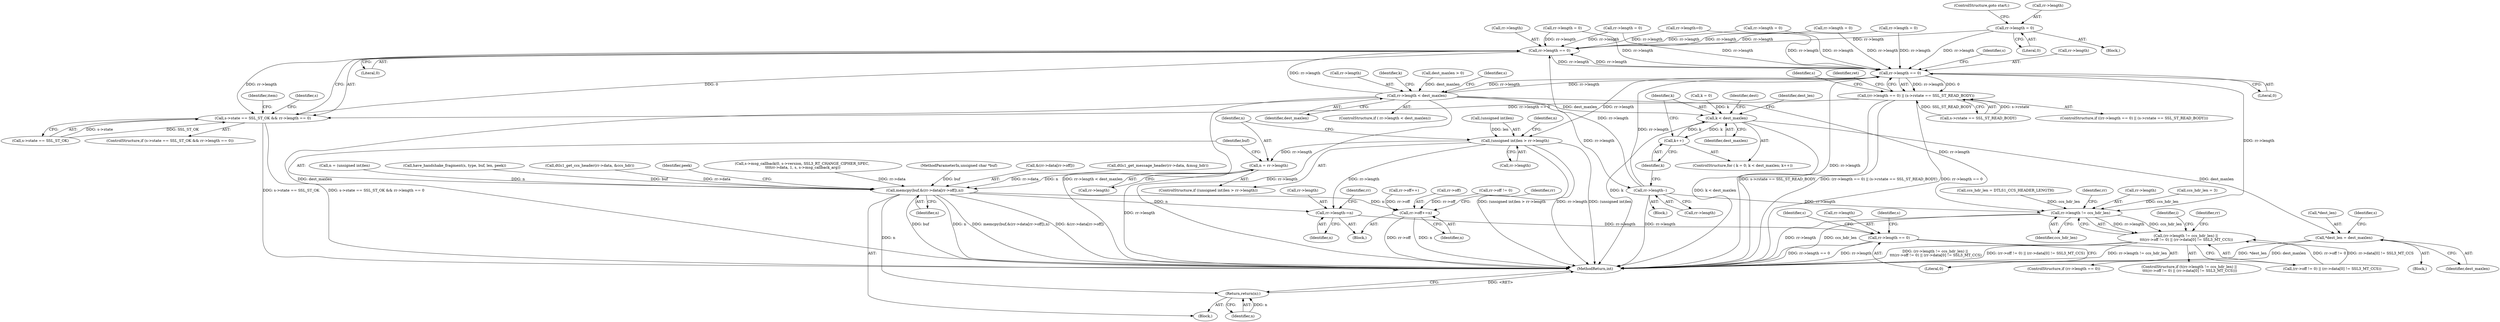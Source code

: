 digraph "0_openssl_103b171d8fc282ef435f8de9afbf7782e312961f_3@pointer" {
"1000407" [label="(Call,rr->length = 0)"];
"1000299" [label="(Call,rr->length == 0)"];
"1000293" [label="(Call,s->state == SSL_ST_OK && rr->length == 0)"];
"1000361" [label="(Call,rr->length == 0)"];
"1000360" [label="(Call,(rr->length == 0) || (s->rstate == SSL_ST_READ_BODY))"];
"1000497" [label="(Call,(unsigned int)len > rr->length)"];
"1000504" [label="(Call,n = rr->length)"];
"1000515" [label="(Call,memcpy(buf,&(rr->data[rr->off]),n))"];
"1000530" [label="(Call,rr->length-=n)"];
"1000541" [label="(Call,rr->length == 0)"];
"1000535" [label="(Call,rr->off+=n)"];
"1000614" [label="(Return,return(n);)"];
"1000772" [label="(Call,rr->length < dest_maxlen)"];
"1000793" [label="(Call,k < dest_maxlen)"];
"1000796" [label="(Call,k++)"];
"1000815" [label="(Call,*dest_len = dest_maxlen)"];
"1000811" [label="(Call,rr->length--)"];
"1001323" [label="(Call,rr->length != ccs_hdr_len)"];
"1001322" [label="(Call,(rr->length != ccs_hdr_len) || \n\t\t\t(rr->off != 0) || (rr->data[0] != SSL3_MT_CCS))"];
"1000530" [label="(Call,rr->length-=n)"];
"1000773" [label="(Call,rr->length)"];
"1001349" [label="(Call,rr->length=0)"];
"1001303" [label="(Call,ccs_hdr_len = DTLS1_CCS_HEADER_LENGTH)"];
"1001594" [label="(Call,rr->length = 0)"];
"1000293" [label="(Call,s->state == SSL_ST_OK && rr->length == 0)"];
"1001331" [label="(Identifier,rr)"];
"1000216" [label="(Call,have_handshake_fragment(s, type, buf, len, peek))"];
"1000615" [label="(Identifier,n)"];
"1000797" [label="(Identifier,k)"];
"1000497" [label="(Call,(unsigned int)len > rr->length)"];
"1000776" [label="(Identifier,dest_maxlen)"];
"1000361" [label="(Call,rr->length == 0)"];
"1000501" [label="(Call,rr->length)"];
"1000614" [label="(Return,return(n);)"];
"1000791" [label="(Identifier,k)"];
"1000529" [label="(Block,)"];
"1000534" [label="(Identifier,n)"];
"1000796" [label="(Call,k++)"];
"1000793" [label="(Call,k < dest_maxlen)"];
"1000790" [label="(Call,k = 0)"];
"1000801" [label="(Identifier,dest)"];
"1001324" [label="(Call,rr->length)"];
"1000294" [label="(Call,s->state == SSL_ST_OK)"];
"1000794" [label="(Identifier,k)"];
"1000545" [label="(Literal,0)"];
"1000368" [label="(Identifier,s)"];
"1000515" [label="(Call,memcpy(buf,&(rr->data[rr->off]),n))"];
"1000366" [label="(Call,s->rstate == SSL_ST_READ_BODY)"];
"1000398" [label="(Identifier,s)"];
"1001306" [label="(Call,dtls1_get_ccs_header(rr->data, &ccs_hdr))"];
"1001321" [label="(ControlStructure,if (\t(rr->length != ccs_hdr_len) || \n\t\t\t(rr->off != 0) || (rr->data[0] != SSL3_MT_CCS)))"];
"1000818" [label="(Identifier,dest_maxlen)"];
"1000807" [label="(Call,rr->off++)"];
"1000536" [label="(Call,rr->off)"];
"1000528" [label="(Identifier,peek)"];
"1000299" [label="(Call,rr->length == 0)"];
"1000549" [label="(Identifier,s)"];
"1000823" [label="(Identifier,s)"];
"1001328" [label="(Call,(rr->off != 0) || (rr->data[0] != SSL3_MT_CCS))"];
"1000812" [label="(Call,rr->length)"];
"1000770" [label="(Block,)"];
"1001329" [label="(Call,rr->off != 0)"];
"1001358" [label="(Call,s->msg_callback(0, s->version, SSL3_RT_CHANGE_CIPHER_SPEC, \n\t\t\t\trr->data, 1, s, s->msg_callback_arg))"];
"1001323" [label="(Call,rr->length != ccs_hdr_len)"];
"1001318" [label="(Call,ccs_hdr_len = 3)"];
"1000795" [label="(Identifier,dest_maxlen)"];
"1000468" [label="(Block,)"];
"1000816" [label="(Call,*dest_len)"];
"1000300" [label="(Call,rr->length)"];
"1000412" [label="(ControlStructure,goto start;)"];
"1000307" [label="(Identifier,item)"];
"1000537" [label="(Identifier,rr)"];
"1000815" [label="(Call,*dest_len = dest_maxlen)"];
"1000159" [label="(MethodParameterIn,unsigned char *buf)"];
"1001343" [label="(Identifier,i)"];
"1000504" [label="(Call,n = rr->length)"];
"1000540" [label="(ControlStructure,if (rr->length == 0))"];
"1000303" [label="(Literal,0)"];
"1000292" [label="(ControlStructure,if (s->state == SSL_ST_OK && rr->length == 0))"];
"1000525" [label="(Identifier,n)"];
"1001697" [label="(MethodReturn,int)"];
"1000539" [label="(Identifier,n)"];
"1000517" [label="(Call,&(rr->data[rr->off]))"];
"1000772" [label="(Call,rr->length < dest_maxlen)"];
"1000373" [label="(Identifier,ret)"];
"1000506" [label="(Call,rr->length)"];
"1000817" [label="(Identifier,dest_len)"];
"1001437" [label="(Call,dtls1_get_message_header(rr->data, &msg_hdr))"];
"1001327" [label="(Identifier,ccs_hdr_len)"];
"1000535" [label="(Call,rr->off+=n)"];
"1000561" [label="(Identifier,s)"];
"1000360" [label="(Call,(rr->length == 0) || (s->rstate == SSL_ST_READ_BODY))"];
"1000505" [label="(Identifier,n)"];
"1000362" [label="(Call,rr->length)"];
"1000543" [label="(Identifier,rr)"];
"1000406" [label="(Block,)"];
"1001351" [label="(Identifier,rr)"];
"1000498" [label="(Call,(unsigned int)len)"];
"1000359" [label="(ControlStructure,if ((rr->length == 0) || (s->rstate == SSL_ST_READ_BODY)))"];
"1000510" [label="(Call,n = (unsigned int)len)"];
"1000789" [label="(ControlStructure,for ( k = 0; k < dest_maxlen; k++))"];
"1000516" [label="(Identifier,buf)"];
"1001477" [label="(Call,rr->length = 0)"];
"1000531" [label="(Call,rr->length)"];
"1001322" [label="(Call,(rr->length != ccs_hdr_len) || \n\t\t\t(rr->off != 0) || (rr->data[0] != SSL3_MT_CCS))"];
"1000767" [label="(Call,dest_maxlen > 0)"];
"1000408" [label="(Call,rr->length)"];
"1000811" [label="(Call,rr->length--)"];
"1000437" [label="(Call,rr->length = 0)"];
"1000356" [label="(Identifier,s)"];
"1000511" [label="(Identifier,n)"];
"1000780" [label="(Identifier,s)"];
"1000798" [label="(Block,)"];
"1000541" [label="(Call,rr->length == 0)"];
"1000411" [label="(Literal,0)"];
"1000496" [label="(ControlStructure,if ((unsigned int)len > rr->length))"];
"1000542" [label="(Call,rr->length)"];
"1000771" [label="(ControlStructure,if ( rr->length < dest_maxlen))"];
"1000407" [label="(Call,rr->length = 0)"];
"1000783" [label="(Call,rr->length = 0)"];
"1001454" [label="(Call,rr->length = 0)"];
"1000365" [label="(Literal,0)"];
"1000407" -> "1000406"  [label="AST: "];
"1000407" -> "1000411"  [label="CFG: "];
"1000408" -> "1000407"  [label="AST: "];
"1000411" -> "1000407"  [label="AST: "];
"1000412" -> "1000407"  [label="CFG: "];
"1000407" -> "1000299"  [label="DDG: rr->length"];
"1000407" -> "1000361"  [label="DDG: rr->length"];
"1000299" -> "1000293"  [label="AST: "];
"1000299" -> "1000303"  [label="CFG: "];
"1000300" -> "1000299"  [label="AST: "];
"1000303" -> "1000299"  [label="AST: "];
"1000293" -> "1000299"  [label="CFG: "];
"1000299" -> "1000293"  [label="DDG: rr->length"];
"1000299" -> "1000293"  [label="DDG: 0"];
"1000772" -> "1000299"  [label="DDG: rr->length"];
"1001349" -> "1000299"  [label="DDG: rr->length"];
"1000783" -> "1000299"  [label="DDG: rr->length"];
"1001454" -> "1000299"  [label="DDG: rr->length"];
"1001594" -> "1000299"  [label="DDG: rr->length"];
"1000811" -> "1000299"  [label="DDG: rr->length"];
"1000437" -> "1000299"  [label="DDG: rr->length"];
"1000361" -> "1000299"  [label="DDG: rr->length"];
"1001477" -> "1000299"  [label="DDG: rr->length"];
"1000299" -> "1000361"  [label="DDG: rr->length"];
"1000293" -> "1000292"  [label="AST: "];
"1000293" -> "1000294"  [label="CFG: "];
"1000294" -> "1000293"  [label="AST: "];
"1000307" -> "1000293"  [label="CFG: "];
"1000356" -> "1000293"  [label="CFG: "];
"1000293" -> "1001697"  [label="DDG: s->state == SSL_ST_OK"];
"1000293" -> "1001697"  [label="DDG: s->state == SSL_ST_OK && rr->length == 0"];
"1000294" -> "1000293"  [label="DDG: s->state"];
"1000294" -> "1000293"  [label="DDG: SSL_ST_OK"];
"1000360" -> "1000293"  [label="DDG: rr->length == 0"];
"1000361" -> "1000360"  [label="AST: "];
"1000361" -> "1000365"  [label="CFG: "];
"1000362" -> "1000361"  [label="AST: "];
"1000365" -> "1000361"  [label="AST: "];
"1000368" -> "1000361"  [label="CFG: "];
"1000360" -> "1000361"  [label="CFG: "];
"1000361" -> "1001697"  [label="DDG: rr->length"];
"1000361" -> "1000360"  [label="DDG: rr->length"];
"1000361" -> "1000360"  [label="DDG: 0"];
"1000772" -> "1000361"  [label="DDG: rr->length"];
"1001349" -> "1000361"  [label="DDG: rr->length"];
"1000783" -> "1000361"  [label="DDG: rr->length"];
"1001454" -> "1000361"  [label="DDG: rr->length"];
"1001594" -> "1000361"  [label="DDG: rr->length"];
"1000811" -> "1000361"  [label="DDG: rr->length"];
"1000437" -> "1000361"  [label="DDG: rr->length"];
"1001477" -> "1000361"  [label="DDG: rr->length"];
"1000361" -> "1000497"  [label="DDG: rr->length"];
"1000361" -> "1000772"  [label="DDG: rr->length"];
"1000361" -> "1001323"  [label="DDG: rr->length"];
"1000360" -> "1000359"  [label="AST: "];
"1000360" -> "1000366"  [label="CFG: "];
"1000366" -> "1000360"  [label="AST: "];
"1000373" -> "1000360"  [label="CFG: "];
"1000398" -> "1000360"  [label="CFG: "];
"1000360" -> "1001697"  [label="DDG: rr->length == 0"];
"1000360" -> "1001697"  [label="DDG: s->rstate == SSL_ST_READ_BODY"];
"1000360" -> "1001697"  [label="DDG: (rr->length == 0) || (s->rstate == SSL_ST_READ_BODY)"];
"1000366" -> "1000360"  [label="DDG: s->rstate"];
"1000366" -> "1000360"  [label="DDG: SSL_ST_READ_BODY"];
"1000497" -> "1000496"  [label="AST: "];
"1000497" -> "1000501"  [label="CFG: "];
"1000498" -> "1000497"  [label="AST: "];
"1000501" -> "1000497"  [label="AST: "];
"1000505" -> "1000497"  [label="CFG: "];
"1000511" -> "1000497"  [label="CFG: "];
"1000497" -> "1001697"  [label="DDG: (unsigned int)len"];
"1000497" -> "1001697"  [label="DDG: (unsigned int)len > rr->length"];
"1000497" -> "1001697"  [label="DDG: rr->length"];
"1000498" -> "1000497"  [label="DDG: len"];
"1000497" -> "1000504"  [label="DDG: rr->length"];
"1000497" -> "1000530"  [label="DDG: rr->length"];
"1000504" -> "1000496"  [label="AST: "];
"1000504" -> "1000506"  [label="CFG: "];
"1000505" -> "1000504"  [label="AST: "];
"1000506" -> "1000504"  [label="AST: "];
"1000516" -> "1000504"  [label="CFG: "];
"1000504" -> "1001697"  [label="DDG: rr->length"];
"1000504" -> "1000515"  [label="DDG: n"];
"1000515" -> "1000468"  [label="AST: "];
"1000515" -> "1000525"  [label="CFG: "];
"1000516" -> "1000515"  [label="AST: "];
"1000517" -> "1000515"  [label="AST: "];
"1000525" -> "1000515"  [label="AST: "];
"1000528" -> "1000515"  [label="CFG: "];
"1000515" -> "1001697"  [label="DDG: n"];
"1000515" -> "1001697"  [label="DDG: memcpy(buf,&(rr->data[rr->off]),n)"];
"1000515" -> "1001697"  [label="DDG: buf"];
"1000515" -> "1001697"  [label="DDG: &(rr->data[rr->off])"];
"1000216" -> "1000515"  [label="DDG: buf"];
"1000159" -> "1000515"  [label="DDG: buf"];
"1001306" -> "1000515"  [label="DDG: rr->data"];
"1001358" -> "1000515"  [label="DDG: rr->data"];
"1001437" -> "1000515"  [label="DDG: rr->data"];
"1000510" -> "1000515"  [label="DDG: n"];
"1000515" -> "1000530"  [label="DDG: n"];
"1000515" -> "1000535"  [label="DDG: n"];
"1000515" -> "1000614"  [label="DDG: n"];
"1000530" -> "1000529"  [label="AST: "];
"1000530" -> "1000534"  [label="CFG: "];
"1000531" -> "1000530"  [label="AST: "];
"1000534" -> "1000530"  [label="AST: "];
"1000537" -> "1000530"  [label="CFG: "];
"1000530" -> "1000541"  [label="DDG: rr->length"];
"1000541" -> "1000540"  [label="AST: "];
"1000541" -> "1000545"  [label="CFG: "];
"1000542" -> "1000541"  [label="AST: "];
"1000545" -> "1000541"  [label="AST: "];
"1000549" -> "1000541"  [label="CFG: "];
"1000561" -> "1000541"  [label="CFG: "];
"1000541" -> "1001697"  [label="DDG: rr->length"];
"1000541" -> "1001697"  [label="DDG: rr->length == 0"];
"1000535" -> "1000529"  [label="AST: "];
"1000535" -> "1000539"  [label="CFG: "];
"1000536" -> "1000535"  [label="AST: "];
"1000539" -> "1000535"  [label="AST: "];
"1000543" -> "1000535"  [label="CFG: "];
"1000535" -> "1001697"  [label="DDG: rr->off"];
"1000535" -> "1001697"  [label="DDG: n"];
"1000807" -> "1000535"  [label="DDG: rr->off"];
"1001329" -> "1000535"  [label="DDG: rr->off"];
"1000614" -> "1000468"  [label="AST: "];
"1000614" -> "1000615"  [label="CFG: "];
"1000615" -> "1000614"  [label="AST: "];
"1001697" -> "1000614"  [label="CFG: "];
"1000614" -> "1001697"  [label="DDG: <RET>"];
"1000615" -> "1000614"  [label="DDG: n"];
"1000772" -> "1000771"  [label="AST: "];
"1000772" -> "1000776"  [label="CFG: "];
"1000773" -> "1000772"  [label="AST: "];
"1000776" -> "1000772"  [label="AST: "];
"1000780" -> "1000772"  [label="CFG: "];
"1000791" -> "1000772"  [label="CFG: "];
"1000772" -> "1001697"  [label="DDG: rr->length"];
"1000772" -> "1001697"  [label="DDG: dest_maxlen"];
"1000772" -> "1001697"  [label="DDG: rr->length < dest_maxlen"];
"1000767" -> "1000772"  [label="DDG: dest_maxlen"];
"1000772" -> "1000793"  [label="DDG: dest_maxlen"];
"1000772" -> "1000811"  [label="DDG: rr->length"];
"1000772" -> "1001323"  [label="DDG: rr->length"];
"1000793" -> "1000789"  [label="AST: "];
"1000793" -> "1000795"  [label="CFG: "];
"1000794" -> "1000793"  [label="AST: "];
"1000795" -> "1000793"  [label="AST: "];
"1000801" -> "1000793"  [label="CFG: "];
"1000817" -> "1000793"  [label="CFG: "];
"1000793" -> "1001697"  [label="DDG: k < dest_maxlen"];
"1000793" -> "1001697"  [label="DDG: k"];
"1000790" -> "1000793"  [label="DDG: k"];
"1000796" -> "1000793"  [label="DDG: k"];
"1000793" -> "1000796"  [label="DDG: k"];
"1000793" -> "1000815"  [label="DDG: dest_maxlen"];
"1000796" -> "1000789"  [label="AST: "];
"1000796" -> "1000797"  [label="CFG: "];
"1000797" -> "1000796"  [label="AST: "];
"1000794" -> "1000796"  [label="CFG: "];
"1000815" -> "1000770"  [label="AST: "];
"1000815" -> "1000818"  [label="CFG: "];
"1000816" -> "1000815"  [label="AST: "];
"1000818" -> "1000815"  [label="AST: "];
"1000823" -> "1000815"  [label="CFG: "];
"1000815" -> "1001697"  [label="DDG: *dest_len"];
"1000815" -> "1001697"  [label="DDG: dest_maxlen"];
"1000811" -> "1000798"  [label="AST: "];
"1000811" -> "1000812"  [label="CFG: "];
"1000812" -> "1000811"  [label="AST: "];
"1000797" -> "1000811"  [label="CFG: "];
"1000811" -> "1001697"  [label="DDG: rr->length"];
"1000811" -> "1001323"  [label="DDG: rr->length"];
"1001323" -> "1001322"  [label="AST: "];
"1001323" -> "1001327"  [label="CFG: "];
"1001324" -> "1001323"  [label="AST: "];
"1001327" -> "1001323"  [label="AST: "];
"1001331" -> "1001323"  [label="CFG: "];
"1001322" -> "1001323"  [label="CFG: "];
"1001323" -> "1001697"  [label="DDG: rr->length"];
"1001323" -> "1001697"  [label="DDG: ccs_hdr_len"];
"1001323" -> "1001322"  [label="DDG: rr->length"];
"1001323" -> "1001322"  [label="DDG: ccs_hdr_len"];
"1001318" -> "1001323"  [label="DDG: ccs_hdr_len"];
"1001303" -> "1001323"  [label="DDG: ccs_hdr_len"];
"1001322" -> "1001321"  [label="AST: "];
"1001322" -> "1001328"  [label="CFG: "];
"1001328" -> "1001322"  [label="AST: "];
"1001343" -> "1001322"  [label="CFG: "];
"1001351" -> "1001322"  [label="CFG: "];
"1001322" -> "1001697"  [label="DDG: (rr->length != ccs_hdr_len) || \n\t\t\t(rr->off != 0) || (rr->data[0] != SSL3_MT_CCS)"];
"1001322" -> "1001697"  [label="DDG: (rr->off != 0) || (rr->data[0] != SSL3_MT_CCS)"];
"1001322" -> "1001697"  [label="DDG: rr->length != ccs_hdr_len"];
"1001328" -> "1001322"  [label="DDG: rr->off != 0"];
"1001328" -> "1001322"  [label="DDG: rr->data[0] != SSL3_MT_CCS"];
}

